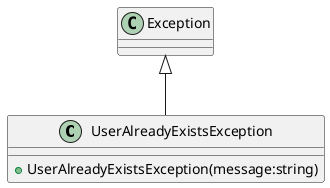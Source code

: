 @startuml
class UserAlreadyExistsException {
    + UserAlreadyExistsException(message:string)
}
Exception <|-- UserAlreadyExistsException
@enduml
